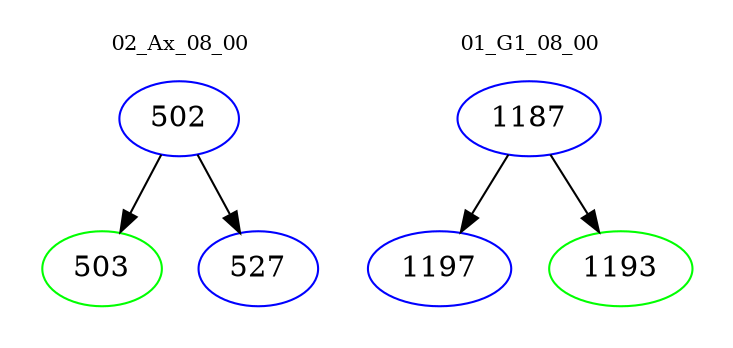 digraph{
subgraph cluster_0 {
color = white
label = "02_Ax_08_00";
fontsize=10;
T0_502 [label="502", color="blue"]
T0_502 -> T0_503 [color="black"]
T0_503 [label="503", color="green"]
T0_502 -> T0_527 [color="black"]
T0_527 [label="527", color="blue"]
}
subgraph cluster_1 {
color = white
label = "01_G1_08_00";
fontsize=10;
T1_1187 [label="1187", color="blue"]
T1_1187 -> T1_1197 [color="black"]
T1_1197 [label="1197", color="blue"]
T1_1187 -> T1_1193 [color="black"]
T1_1193 [label="1193", color="green"]
}
}
